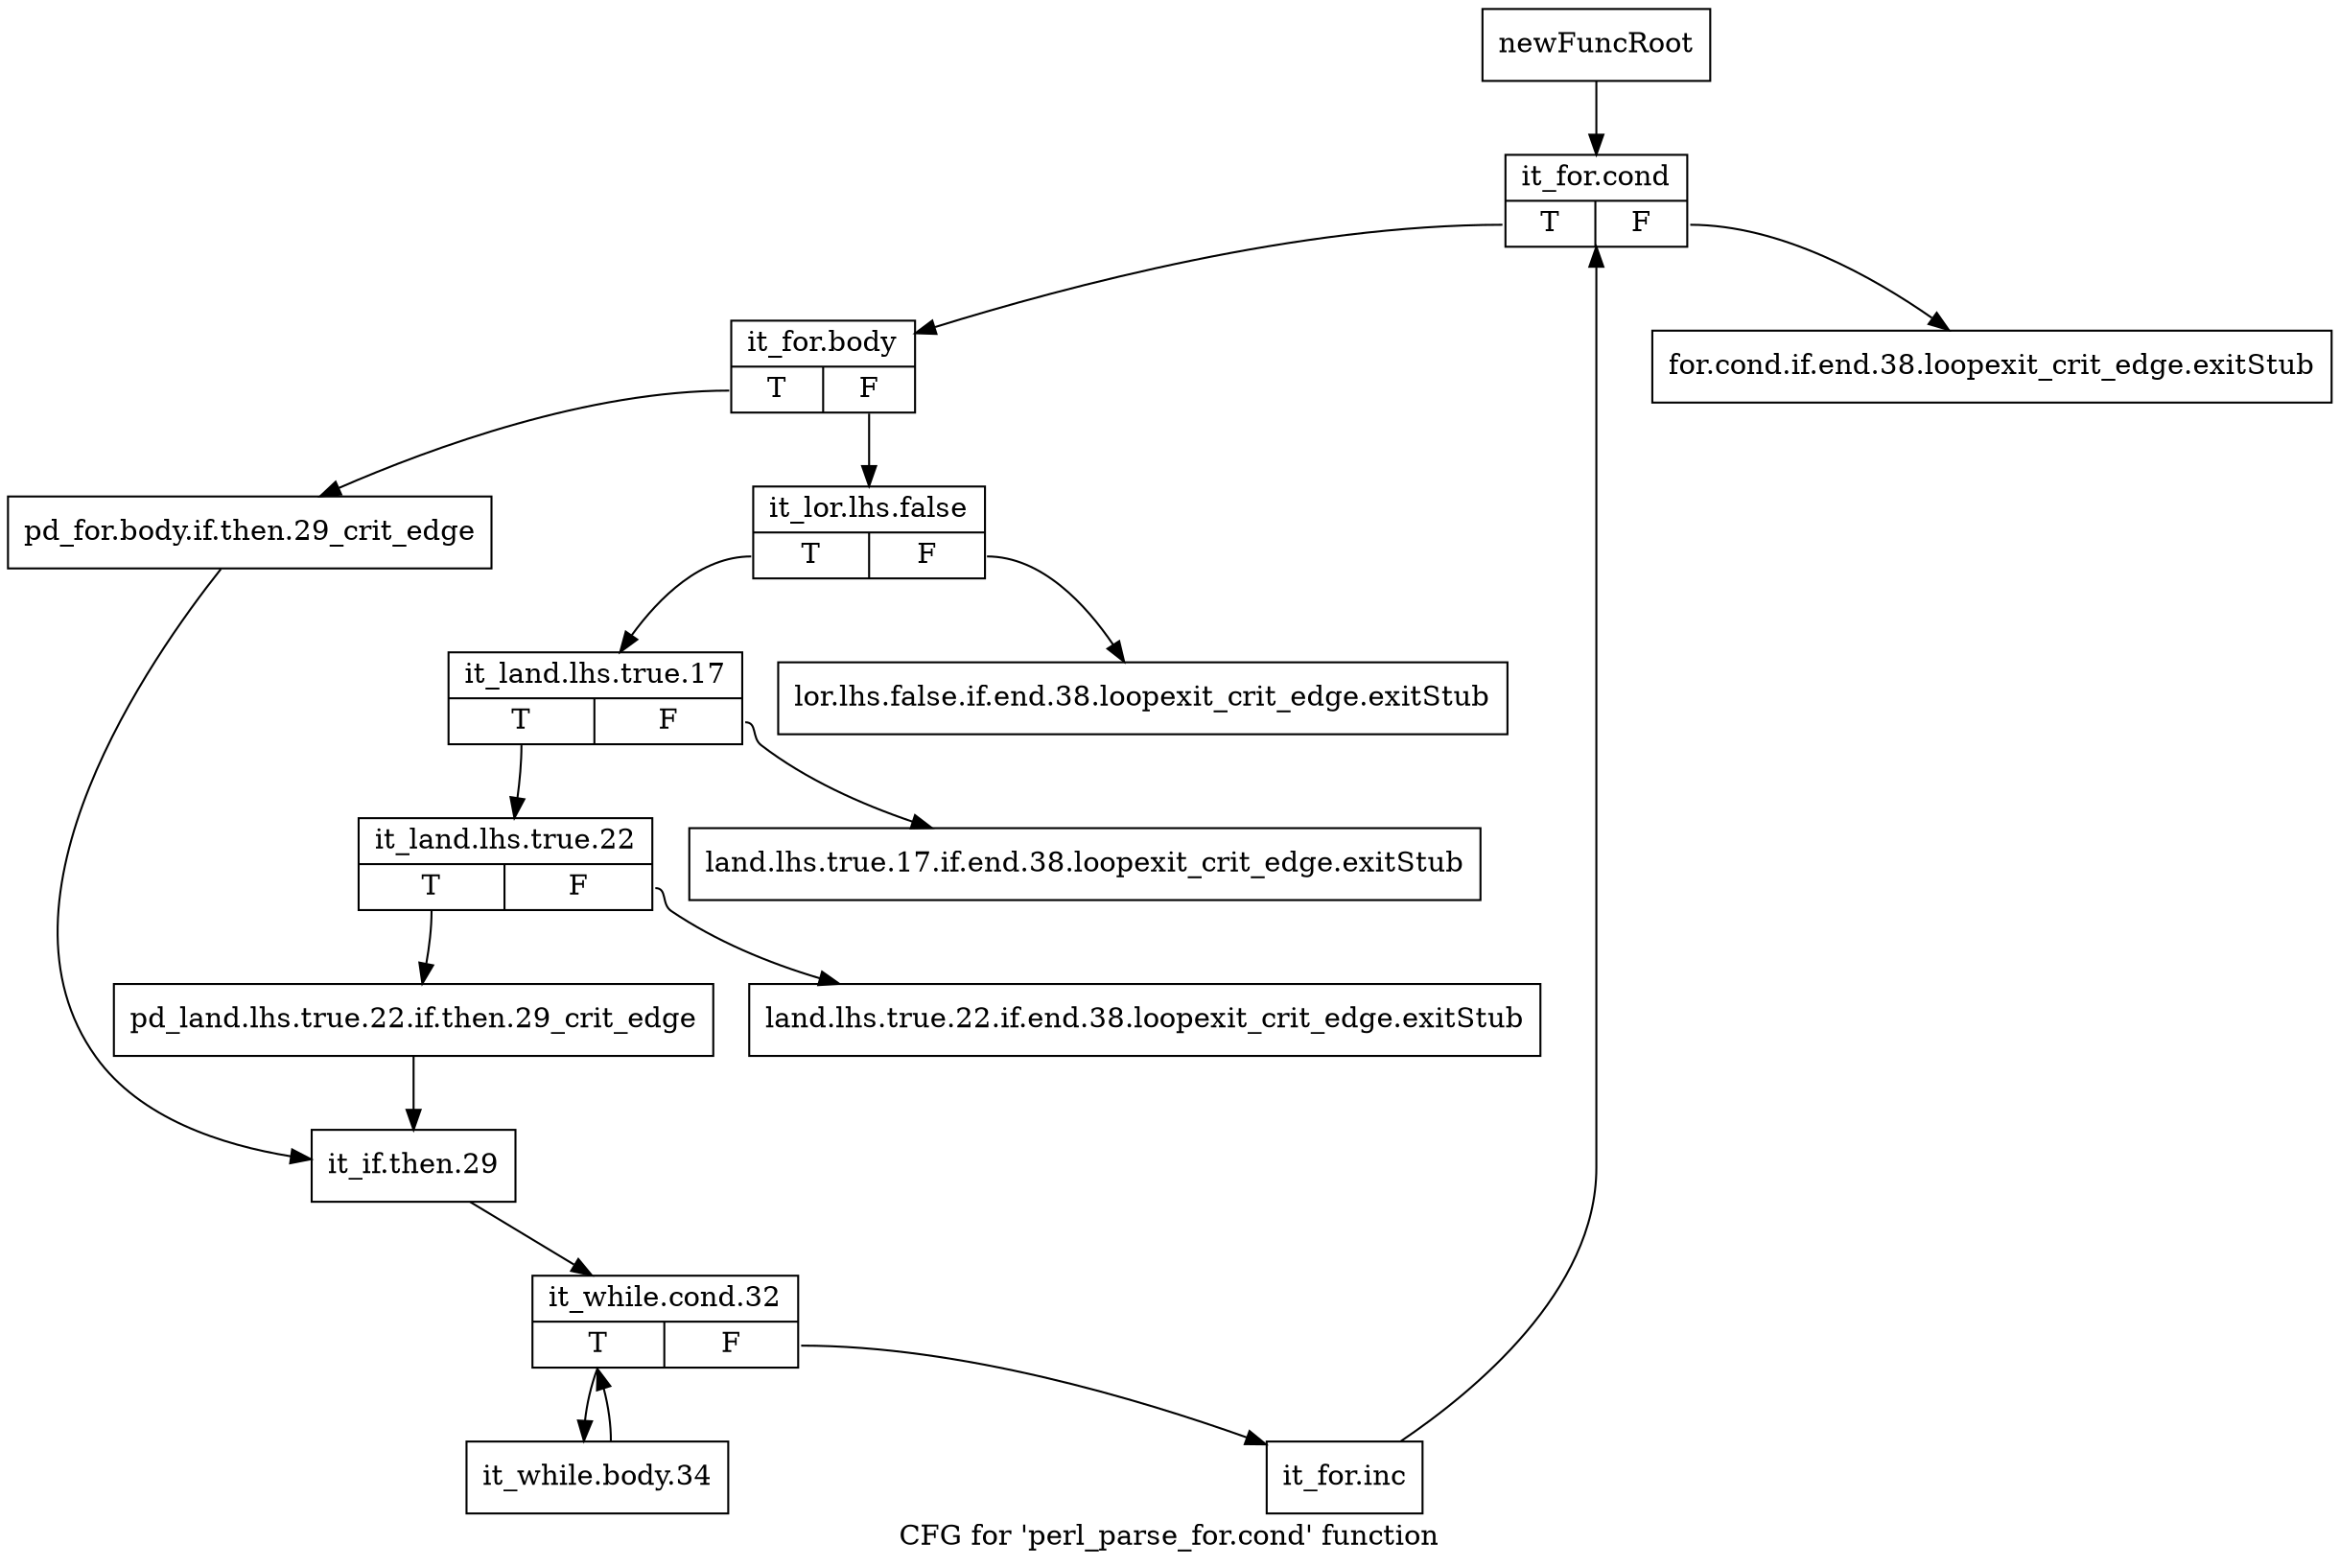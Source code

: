 digraph "CFG for 'perl_parse_for.cond' function" {
	label="CFG for 'perl_parse_for.cond' function";

	Node0x4d3a360 [shape=record,label="{newFuncRoot}"];
	Node0x4d3a360 -> Node0x4d3a4f0;
	Node0x4d3a3b0 [shape=record,label="{for.cond.if.end.38.loopexit_crit_edge.exitStub}"];
	Node0x4d3a400 [shape=record,label="{lor.lhs.false.if.end.38.loopexit_crit_edge.exitStub}"];
	Node0x4d3a450 [shape=record,label="{land.lhs.true.17.if.end.38.loopexit_crit_edge.exitStub}"];
	Node0x4d3a4a0 [shape=record,label="{land.lhs.true.22.if.end.38.loopexit_crit_edge.exitStub}"];
	Node0x4d3a4f0 [shape=record,label="{it_for.cond|{<s0>T|<s1>F}}"];
	Node0x4d3a4f0:s0 -> Node0x4d3a540;
	Node0x4d3a4f0:s1 -> Node0x4d3a3b0;
	Node0x4d3a540 [shape=record,label="{it_for.body|{<s0>T|<s1>F}}"];
	Node0x4d3a540:s0 -> Node0x4d3a6d0;
	Node0x4d3a540:s1 -> Node0x4d3a590;
	Node0x4d3a590 [shape=record,label="{it_lor.lhs.false|{<s0>T|<s1>F}}"];
	Node0x4d3a590:s0 -> Node0x4d3a5e0;
	Node0x4d3a590:s1 -> Node0x4d3a400;
	Node0x4d3a5e0 [shape=record,label="{it_land.lhs.true.17|{<s0>T|<s1>F}}"];
	Node0x4d3a5e0:s0 -> Node0x4d3a630;
	Node0x4d3a5e0:s1 -> Node0x4d3a450;
	Node0x4d3a630 [shape=record,label="{it_land.lhs.true.22|{<s0>T|<s1>F}}"];
	Node0x4d3a630:s0 -> Node0x4d3a680;
	Node0x4d3a630:s1 -> Node0x4d3a4a0;
	Node0x4d3a680 [shape=record,label="{pd_land.lhs.true.22.if.then.29_crit_edge}"];
	Node0x4d3a680 -> Node0x4d3a720;
	Node0x4d3a6d0 [shape=record,label="{pd_for.body.if.then.29_crit_edge}"];
	Node0x4d3a6d0 -> Node0x4d3a720;
	Node0x4d3a720 [shape=record,label="{it_if.then.29}"];
	Node0x4d3a720 -> Node0x4d3a770;
	Node0x4d3a770 [shape=record,label="{it_while.cond.32|{<s0>T|<s1>F}}"];
	Node0x4d3a770:s0 -> Node0x4d3a810;
	Node0x4d3a770:s1 -> Node0x4d3a7c0;
	Node0x4d3a7c0 [shape=record,label="{it_for.inc}"];
	Node0x4d3a7c0 -> Node0x4d3a4f0;
	Node0x4d3a810 [shape=record,label="{it_while.body.34}"];
	Node0x4d3a810 -> Node0x4d3a770;
}

